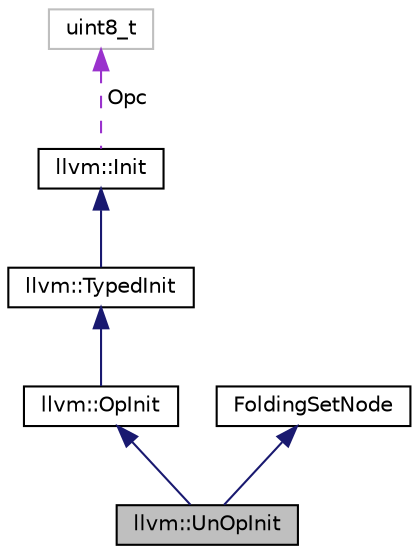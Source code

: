 digraph "llvm::UnOpInit"
{
 // LATEX_PDF_SIZE
  bgcolor="transparent";
  edge [fontname="Helvetica",fontsize="10",labelfontname="Helvetica",labelfontsize="10"];
  node [fontname="Helvetica",fontsize="10",shape=record];
  Node1 [label="llvm::UnOpInit",height=0.2,width=0.4,color="black", fillcolor="grey75", style="filled", fontcolor="black",tooltip="!op (X) - Transform an init."];
  Node2 -> Node1 [dir="back",color="midnightblue",fontsize="10",style="solid",fontname="Helvetica"];
  Node2 [label="llvm::OpInit",height=0.2,width=0.4,color="black",URL="$classllvm_1_1OpInit.html",tooltip="Base class for operators."];
  Node3 -> Node2 [dir="back",color="midnightblue",fontsize="10",style="solid",fontname="Helvetica"];
  Node3 [label="llvm::TypedInit",height=0.2,width=0.4,color="black",URL="$classllvm_1_1TypedInit.html",tooltip="This is the common superclass of types that have a specific, explicit type, stored in ValueTy."];
  Node4 -> Node3 [dir="back",color="midnightblue",fontsize="10",style="solid",fontname="Helvetica"];
  Node4 [label="llvm::Init",height=0.2,width=0.4,color="black",URL="$classllvm_1_1Init.html",tooltip=" "];
  Node5 -> Node4 [dir="back",color="darkorchid3",fontsize="10",style="dashed",label=" Opc" ,fontname="Helvetica"];
  Node5 [label="uint8_t",height=0.2,width=0.4,color="grey75",tooltip=" "];
  Node6 -> Node1 [dir="back",color="midnightblue",fontsize="10",style="solid",fontname="Helvetica"];
  Node6 [label="FoldingSetNode",height=0.2,width=0.4,color="black",URL="$classllvm_1_1FoldingSetBase_1_1Node.html",tooltip="Node - This class is used to maintain the singly linked bucket list in a folding set."];
}
